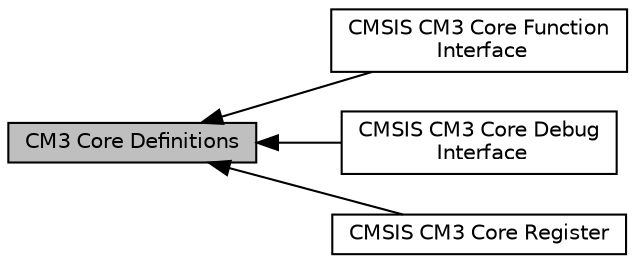 digraph "CM3 Core Definitions"
{
  edge [fontname="Helvetica",fontsize="10",labelfontname="Helvetica",labelfontsize="10"];
  node [fontname="Helvetica",fontsize="10",shape=record];
  rankdir=LR;
  Node2 [label="CMSIS CM3 Core Function\l Interface",height=0.2,width=0.4,color="black", fillcolor="white", style="filled",URL="$group___c_m_s_i_s___c_m3___core___function_interface.html"];
  Node3 [label="CMSIS CM3 Core Debug\l Interface",height=0.2,width=0.4,color="black", fillcolor="white", style="filled",URL="$group___c_m_s_i_s___c_m3___core_debug_interface.html"];
  Node1 [label="CMSIS CM3 Core Register",height=0.2,width=0.4,color="black", fillcolor="white", style="filled",URL="$group___c_m_s_i_s___c_m3__core__register.html"];
  Node0 [label="CM3 Core Definitions",height=0.2,width=0.4,color="black", fillcolor="grey75", style="filled", fontcolor="black"];
  Node0->Node1 [shape=plaintext, dir="back", style="solid"];
  Node0->Node2 [shape=plaintext, dir="back", style="solid"];
  Node0->Node3 [shape=plaintext, dir="back", style="solid"];
}
